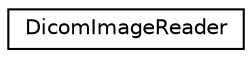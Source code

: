 digraph "Graphical Class Hierarchy"
{
 // LATEX_PDF_SIZE
  edge [fontname="Helvetica",fontsize="10",labelfontname="Helvetica",labelfontsize="10"];
  node [fontname="Helvetica",fontsize="10",shape=record];
  rankdir="LR";
  Node0 [label="DicomImageReader",height=0.2,width=0.4,color="black", fillcolor="white", style="filled",URL="$classDicomImageReader.html",tooltip=" "];
}
